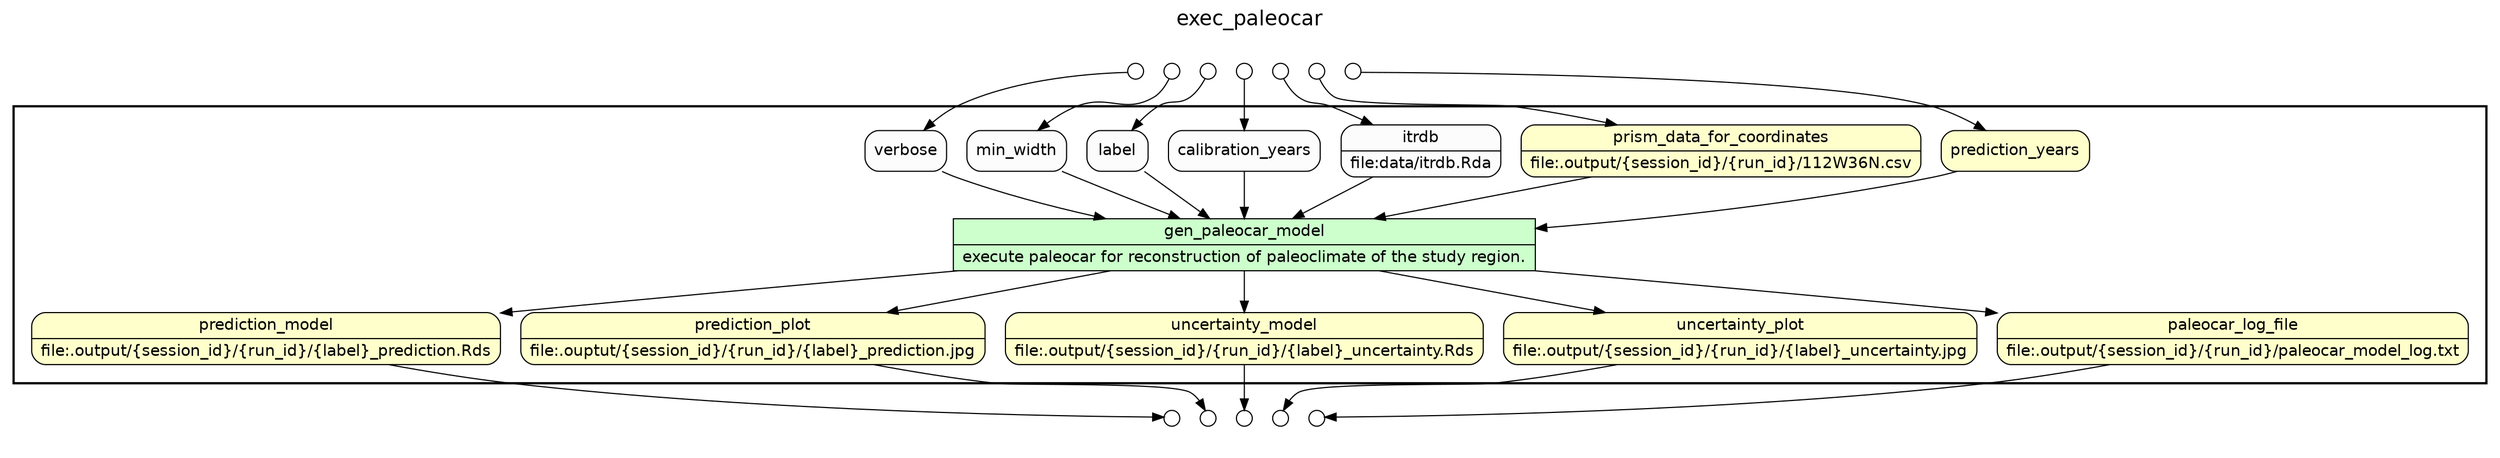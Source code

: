 
/* Start of top-level graph */
digraph Workflow {
rankdir=TB

/* Title for graph */
fontname=Helvetica; fontsize=18; labelloc=t
label=exec_paleocar

/* Start of double cluster for drawing box around nodes in workflow */
subgraph cluster_workflow_box_outer { label=""; color=black; penwidth=2
subgraph cluster_workflow_box_inner { label=""; penwidth=0

/* Style for nodes representing atomic programs in workflow */
node[shape=box style=filled fillcolor="#CCFFCC" peripheries=1 fontname=Helvetica]

/* Nodes representing atomic programs in workflow */
gen_paleocar_model [shape=record rankdir=LR label="{<f0> gen_paleocar_model |<f1> execute paleocar for reconstruction of paleoclimate of the study region.}"];

/* Style for nodes representing non-parameter data channels in workflow */
node[shape=box style="rounded,filled" fillcolor="#FFFFCC" peripheries=1 fontname=Helvetica]

/* Nodes for non-parameter data channels in workflow */
prediction_years
prism_data_for_coordinates [shape=record rankdir=LR label="{<f0> prism_data_for_coordinates |<f1> file\:.output/\{session_id\}/\{run_id\}/112W36N.csv}"];
prediction_model [shape=record rankdir=LR label="{<f0> prediction_model |<f1> file\:.output/\{session_id\}/\{run_id\}/\{label\}_prediction.Rds}"];
prediction_plot [shape=record rankdir=LR label="{<f0> prediction_plot |<f1> file\:.ouptut/\{session_id\}/\{run_id\}/\{label\}_prediction.jpg}"];
uncertainty_model [shape=record rankdir=LR label="{<f0> uncertainty_model |<f1> file\:.output/\{session_id\}/\{run_id\}/\{label\}_uncertainty.Rds}"];
uncertainty_plot [shape=record rankdir=LR label="{<f0> uncertainty_plot |<f1> file\:.output/\{session_id\}/\{run_id\}/\{label\}_uncertainty.jpg}"];
paleocar_log_file [shape=record rankdir=LR label="{<f0> paleocar_log_file |<f1> file\:.output/\{session_id\}/\{run_id\}/paleocar_model_log.txt}"];

/* Style for nodes representing parameter channels in workflow */
node[shape=box style="rounded,filled" fillcolor="#FCFCFC" peripheries=1 fontname=Helvetica]

/* Nodes representing parameter channels in workflow */
itrdb [shape=record rankdir=LR label="{<f0> itrdb |<f1> file\:data/itrdb.Rda}"];
calibration_years
label
min_width
verbose

/* Edges representing connections between programs and channels */
gen_paleocar_model -> prediction_model
gen_paleocar_model -> prediction_plot
gen_paleocar_model -> uncertainty_model
gen_paleocar_model -> uncertainty_plot
gen_paleocar_model -> paleocar_log_file
prediction_years -> gen_paleocar_model
prism_data_for_coordinates -> gen_paleocar_model
itrdb -> gen_paleocar_model
calibration_years -> gen_paleocar_model
label -> gen_paleocar_model
min_width -> gen_paleocar_model
verbose -> gen_paleocar_model

/* End of double cluster for drawing box around nodes in workflow */
}}

/* Hidden double-cluster for grouping workflow input ports */
subgraph cluster_input_ports_group_outer { label=""; penwidth=0
subgraph cluster_input_ports_group_inner { label=""; penwidth=0

/* Style for nodes representing workflow input ports */
node[shape=circle style="rounded,filled" fillcolor="#FFFFFF" peripheries=1 fontname=Helvetica width=0.2]

/* Nodes representing workflow input ports */
prediction_years_input_port [label=""]
prism_data_for_coordinates_input_port [label=""]
itrdb_input_port [label=""]
calibration_years_input_port [label=""]
label_input_port [label=""]
min_width_input_port [label=""]
verbose_input_port [label=""]

/* End of double-cluster for grouping workflow input ports */
}}

/* Hidden double-cluster for grouping workflow output ports */
subgraph cluster_output_ports_group_outer { label=""; penwidth=0
subgraph cluster_output_ports_group_inner { label=""; penwidth=0

/* Style for nodes representing workflow output ports */
node[shape=circle style="rounded,filled" fillcolor="#FFFFFF" peripheries=1 fontname=Helvetica width=0.2]

/* Nodes representing workflow output ports */
prediction_model_output_port [label=""]
prediction_plot_output_port [label=""]
uncertainty_model_output_port [label=""]
uncertainty_plot_output_port [label=""]
paleocar_log_file_output_port [label=""]

/* End of double-cluster for grouping workflow output ports */
}}

/* Edges from input ports to channels */
prediction_years_input_port -> prediction_years
prism_data_for_coordinates_input_port -> prism_data_for_coordinates
itrdb_input_port -> itrdb
calibration_years_input_port -> calibration_years
label_input_port -> label
min_width_input_port -> min_width
verbose_input_port -> verbose

/* Edges from channels to output ports */
prediction_model -> prediction_model_output_port
prediction_plot -> prediction_plot_output_port
uncertainty_model -> uncertainty_model_output_port
uncertainty_plot -> uncertainty_plot_output_port
paleocar_log_file -> paleocar_log_file_output_port

/* End of top-level graph */
}

